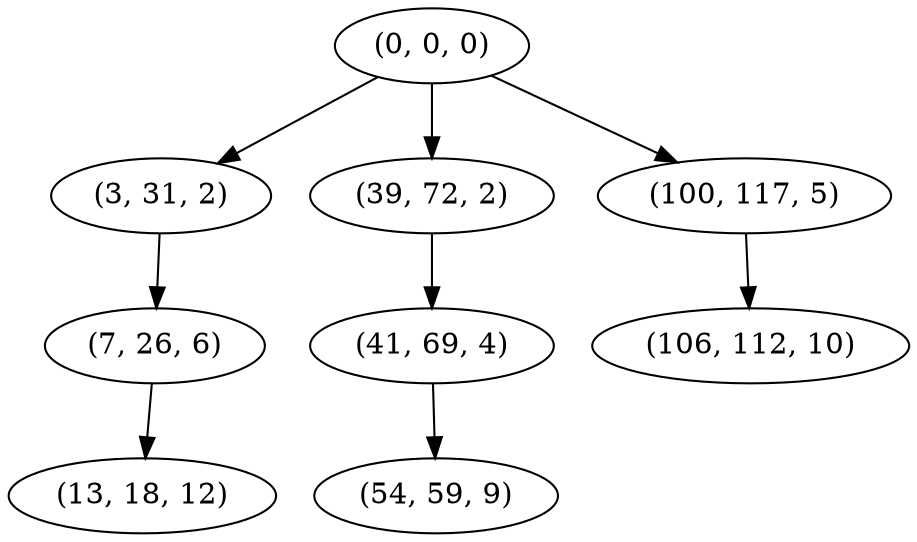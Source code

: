 digraph tree {
    "(0, 0, 0)";
    "(3, 31, 2)";
    "(7, 26, 6)";
    "(13, 18, 12)";
    "(39, 72, 2)";
    "(41, 69, 4)";
    "(54, 59, 9)";
    "(100, 117, 5)";
    "(106, 112, 10)";
    "(0, 0, 0)" -> "(3, 31, 2)";
    "(0, 0, 0)" -> "(39, 72, 2)";
    "(0, 0, 0)" -> "(100, 117, 5)";
    "(3, 31, 2)" -> "(7, 26, 6)";
    "(7, 26, 6)" -> "(13, 18, 12)";
    "(39, 72, 2)" -> "(41, 69, 4)";
    "(41, 69, 4)" -> "(54, 59, 9)";
    "(100, 117, 5)" -> "(106, 112, 10)";
}

